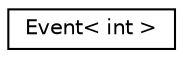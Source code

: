 digraph "Graphical Class Hierarchy"
{
 // LATEX_PDF_SIZE
  edge [fontname="Helvetica",fontsize="10",labelfontname="Helvetica",labelfontsize="10"];
  node [fontname="Helvetica",fontsize="10",shape=record];
  rankdir="LR";
  Node0 [label="Event\< int \>",height=0.2,width=0.4,color="black", fillcolor="white", style="filled",URL="$class_event.html",tooltip=" "];
}

